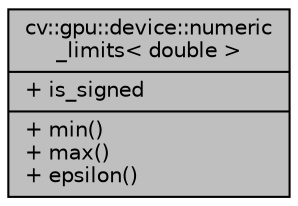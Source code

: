 digraph "cv::gpu::device::numeric_limits&lt; double &gt;"
{
 // LATEX_PDF_SIZE
  edge [fontname="Helvetica",fontsize="10",labelfontname="Helvetica",labelfontsize="10"];
  node [fontname="Helvetica",fontsize="10",shape=record];
  Node1 [label="{cv::gpu::device::numeric\l_limits\< double \>\n|+ is_signed\l|+ min()\l+ max()\l+ epsilon()\l}",height=0.2,width=0.4,color="black", fillcolor="grey75", style="filled", fontcolor="black",tooltip=" "];
}
